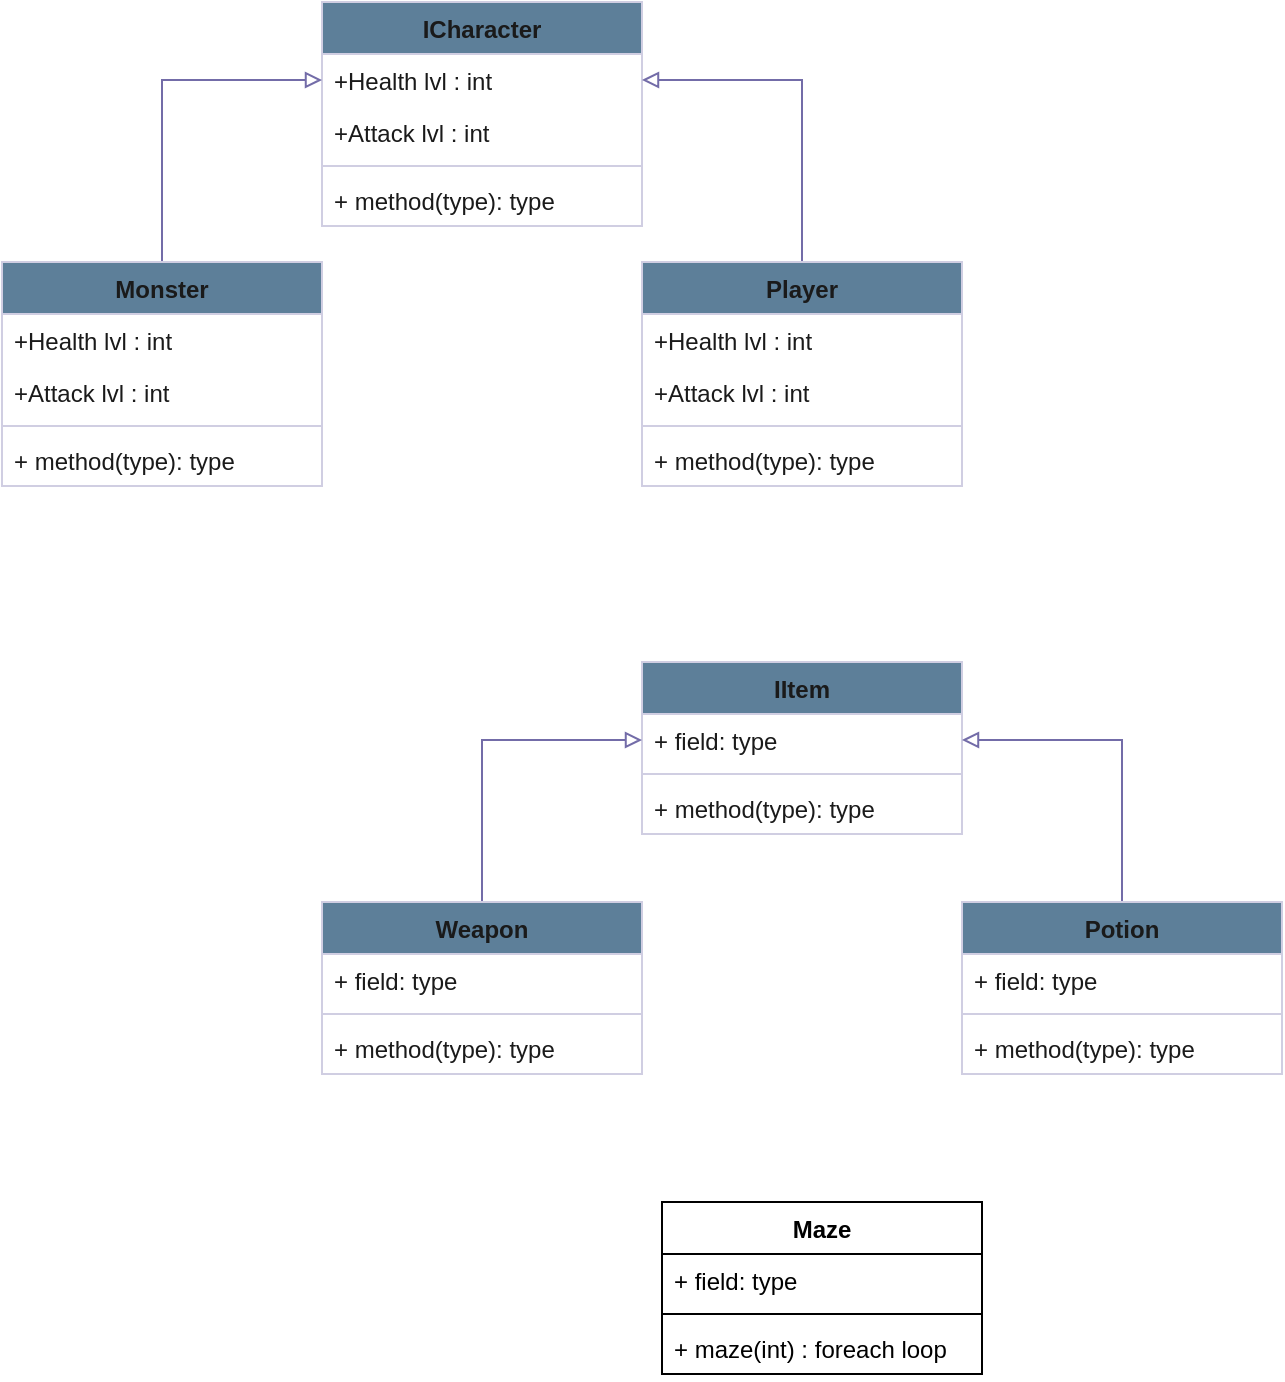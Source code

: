 <mxfile version="26.0.12">
  <diagram name="Page-1" id="-QKeQ_01-4eORr1xusL-">
    <mxGraphModel dx="1038" dy="729" grid="1" gridSize="10" guides="1" tooltips="1" connect="1" arrows="1" fold="1" page="1" pageScale="1" pageWidth="850" pageHeight="1100" math="0" shadow="0">
      <root>
        <mxCell id="0" />
        <mxCell id="1" parent="0" />
        <mxCell id="CzToM4taYe6zCgdrfMQN-1" value="ICharacter" style="swimlane;fontStyle=1;align=center;verticalAlign=top;childLayout=stackLayout;horizontal=1;startSize=26;horizontalStack=0;resizeParent=1;resizeParentMax=0;resizeLast=0;collapsible=1;marginBottom=0;whiteSpace=wrap;html=1;labelBackgroundColor=none;fillColor=#5D7F99;strokeColor=#D0CEE2;fontColor=#1A1A1A;" parent="1" vertex="1">
          <mxGeometry x="160" y="70" width="160" height="112" as="geometry" />
        </mxCell>
        <mxCell id="CzToM4taYe6zCgdrfMQN-2" value="+Health lvl : int" style="text;strokeColor=none;fillColor=none;align=left;verticalAlign=top;spacingLeft=4;spacingRight=4;overflow=hidden;rotatable=0;points=[[0,0.5],[1,0.5]];portConstraint=eastwest;whiteSpace=wrap;html=1;labelBackgroundColor=none;fontColor=#1A1A1A;" parent="CzToM4taYe6zCgdrfMQN-1" vertex="1">
          <mxGeometry y="26" width="160" height="26" as="geometry" />
        </mxCell>
        <mxCell id="KOA-XpjDc5GHCKDo_FUh-6" value="+Attack lvl : int" style="text;strokeColor=none;fillColor=none;align=left;verticalAlign=top;spacingLeft=4;spacingRight=4;overflow=hidden;rotatable=0;points=[[0,0.5],[1,0.5]];portConstraint=eastwest;whiteSpace=wrap;html=1;labelBackgroundColor=none;fontColor=#1A1A1A;" vertex="1" parent="CzToM4taYe6zCgdrfMQN-1">
          <mxGeometry y="52" width="160" height="26" as="geometry" />
        </mxCell>
        <mxCell id="CzToM4taYe6zCgdrfMQN-3" value="" style="line;strokeWidth=1;fillColor=none;align=left;verticalAlign=middle;spacingTop=-1;spacingLeft=3;spacingRight=3;rotatable=0;labelPosition=right;points=[];portConstraint=eastwest;strokeColor=#D0CEE2;labelBackgroundColor=none;fontColor=#1A1A1A;" parent="CzToM4taYe6zCgdrfMQN-1" vertex="1">
          <mxGeometry y="78" width="160" height="8" as="geometry" />
        </mxCell>
        <mxCell id="CzToM4taYe6zCgdrfMQN-4" value="+ method(type): type" style="text;strokeColor=none;fillColor=none;align=left;verticalAlign=top;spacingLeft=4;spacingRight=4;overflow=hidden;rotatable=0;points=[[0,0.5],[1,0.5]];portConstraint=eastwest;whiteSpace=wrap;html=1;labelBackgroundColor=none;fontColor=#1A1A1A;" parent="CzToM4taYe6zCgdrfMQN-1" vertex="1">
          <mxGeometry y="86" width="160" height="26" as="geometry" />
        </mxCell>
        <mxCell id="CzToM4taYe6zCgdrfMQN-33" style="edgeStyle=orthogonalEdgeStyle;rounded=0;orthogonalLoop=1;jettySize=auto;html=1;exitX=0.5;exitY=0;exitDx=0;exitDy=0;entryX=0;entryY=0.5;entryDx=0;entryDy=0;endArrow=block;endFill=0;labelBackgroundColor=none;strokeColor=#736CA8;fontColor=default;" parent="1" source="CzToM4taYe6zCgdrfMQN-5" target="CzToM4taYe6zCgdrfMQN-2" edge="1">
          <mxGeometry relative="1" as="geometry" />
        </mxCell>
        <mxCell id="CzToM4taYe6zCgdrfMQN-5" value="Monster" style="swimlane;fontStyle=1;align=center;verticalAlign=top;childLayout=stackLayout;horizontal=1;startSize=26;horizontalStack=0;resizeParent=1;resizeParentMax=0;resizeLast=0;collapsible=1;marginBottom=0;whiteSpace=wrap;html=1;labelBackgroundColor=none;fillColor=#5D7F99;strokeColor=#D0CEE2;fontColor=#1A1A1A;" parent="1" vertex="1">
          <mxGeometry y="200" width="160" height="112" as="geometry" />
        </mxCell>
        <mxCell id="CzToM4taYe6zCgdrfMQN-6" value="+Health lvl : int" style="text;strokeColor=none;fillColor=none;align=left;verticalAlign=top;spacingLeft=4;spacingRight=4;overflow=hidden;rotatable=0;points=[[0,0.5],[1,0.5]];portConstraint=eastwest;whiteSpace=wrap;html=1;labelBackgroundColor=none;fontColor=#1A1A1A;" parent="CzToM4taYe6zCgdrfMQN-5" vertex="1">
          <mxGeometry y="26" width="160" height="26" as="geometry" />
        </mxCell>
        <mxCell id="KOA-XpjDc5GHCKDo_FUh-8" value="+Attack lvl : int" style="text;strokeColor=none;fillColor=none;align=left;verticalAlign=top;spacingLeft=4;spacingRight=4;overflow=hidden;rotatable=0;points=[[0,0.5],[1,0.5]];portConstraint=eastwest;whiteSpace=wrap;html=1;labelBackgroundColor=none;fontColor=#1A1A1A;" vertex="1" parent="CzToM4taYe6zCgdrfMQN-5">
          <mxGeometry y="52" width="160" height="26" as="geometry" />
        </mxCell>
        <mxCell id="CzToM4taYe6zCgdrfMQN-7" value="" style="line;strokeWidth=1;fillColor=none;align=left;verticalAlign=middle;spacingTop=-1;spacingLeft=3;spacingRight=3;rotatable=0;labelPosition=right;points=[];portConstraint=eastwest;strokeColor=#D0CEE2;labelBackgroundColor=none;fontColor=#1A1A1A;" parent="CzToM4taYe6zCgdrfMQN-5" vertex="1">
          <mxGeometry y="78" width="160" height="8" as="geometry" />
        </mxCell>
        <mxCell id="CzToM4taYe6zCgdrfMQN-8" value="+ method(type): type" style="text;strokeColor=none;fillColor=none;align=left;verticalAlign=top;spacingLeft=4;spacingRight=4;overflow=hidden;rotatable=0;points=[[0,0.5],[1,0.5]];portConstraint=eastwest;whiteSpace=wrap;html=1;labelBackgroundColor=none;fontColor=#1A1A1A;" parent="CzToM4taYe6zCgdrfMQN-5" vertex="1">
          <mxGeometry y="86" width="160" height="26" as="geometry" />
        </mxCell>
        <mxCell id="CzToM4taYe6zCgdrfMQN-34" style="edgeStyle=orthogonalEdgeStyle;rounded=0;orthogonalLoop=1;jettySize=auto;html=1;exitX=0.5;exitY=0;exitDx=0;exitDy=0;entryX=1;entryY=0.5;entryDx=0;entryDy=0;endArrow=block;endFill=0;labelBackgroundColor=none;strokeColor=#736CA8;fontColor=default;" parent="1" source="CzToM4taYe6zCgdrfMQN-9" target="CzToM4taYe6zCgdrfMQN-2" edge="1">
          <mxGeometry relative="1" as="geometry" />
        </mxCell>
        <mxCell id="CzToM4taYe6zCgdrfMQN-9" value="Player" style="swimlane;fontStyle=1;align=center;verticalAlign=top;childLayout=stackLayout;horizontal=1;startSize=26;horizontalStack=0;resizeParent=1;resizeParentMax=0;resizeLast=0;collapsible=1;marginBottom=0;whiteSpace=wrap;html=1;labelBackgroundColor=none;fillColor=#5D7F99;strokeColor=#D0CEE2;fontColor=#1A1A1A;" parent="1" vertex="1">
          <mxGeometry x="320" y="200" width="160" height="112" as="geometry" />
        </mxCell>
        <mxCell id="CzToM4taYe6zCgdrfMQN-10" value="+Health lvl : int" style="text;strokeColor=none;fillColor=none;align=left;verticalAlign=top;spacingLeft=4;spacingRight=4;overflow=hidden;rotatable=0;points=[[0,0.5],[1,0.5]];portConstraint=eastwest;whiteSpace=wrap;html=1;labelBackgroundColor=none;fontColor=#1A1A1A;" parent="CzToM4taYe6zCgdrfMQN-9" vertex="1">
          <mxGeometry y="26" width="160" height="26" as="geometry" />
        </mxCell>
        <mxCell id="KOA-XpjDc5GHCKDo_FUh-7" value="+Attack lvl : int" style="text;strokeColor=none;fillColor=none;align=left;verticalAlign=top;spacingLeft=4;spacingRight=4;overflow=hidden;rotatable=0;points=[[0,0.5],[1,0.5]];portConstraint=eastwest;whiteSpace=wrap;html=1;labelBackgroundColor=none;fontColor=#1A1A1A;" vertex="1" parent="CzToM4taYe6zCgdrfMQN-9">
          <mxGeometry y="52" width="160" height="26" as="geometry" />
        </mxCell>
        <mxCell id="CzToM4taYe6zCgdrfMQN-11" value="" style="line;strokeWidth=1;fillColor=none;align=left;verticalAlign=middle;spacingTop=-1;spacingLeft=3;spacingRight=3;rotatable=0;labelPosition=right;points=[];portConstraint=eastwest;strokeColor=#D0CEE2;labelBackgroundColor=none;fontColor=#1A1A1A;" parent="CzToM4taYe6zCgdrfMQN-9" vertex="1">
          <mxGeometry y="78" width="160" height="8" as="geometry" />
        </mxCell>
        <mxCell id="CzToM4taYe6zCgdrfMQN-12" value="+ method(type): type" style="text;strokeColor=none;fillColor=none;align=left;verticalAlign=top;spacingLeft=4;spacingRight=4;overflow=hidden;rotatable=0;points=[[0,0.5],[1,0.5]];portConstraint=eastwest;whiteSpace=wrap;html=1;labelBackgroundColor=none;fontColor=#1A1A1A;" parent="CzToM4taYe6zCgdrfMQN-9" vertex="1">
          <mxGeometry y="86" width="160" height="26" as="geometry" />
        </mxCell>
        <mxCell id="CzToM4taYe6zCgdrfMQN-13" value="IItem" style="swimlane;fontStyle=1;align=center;verticalAlign=top;childLayout=stackLayout;horizontal=1;startSize=26;horizontalStack=0;resizeParent=1;resizeParentMax=0;resizeLast=0;collapsible=1;marginBottom=0;whiteSpace=wrap;html=1;labelBackgroundColor=none;fillColor=#5D7F99;strokeColor=#D0CEE2;fontColor=#1A1A1A;" parent="1" vertex="1">
          <mxGeometry x="320" y="400" width="160" height="86" as="geometry" />
        </mxCell>
        <mxCell id="CzToM4taYe6zCgdrfMQN-14" value="+ field: type" style="text;strokeColor=none;fillColor=none;align=left;verticalAlign=top;spacingLeft=4;spacingRight=4;overflow=hidden;rotatable=0;points=[[0,0.5],[1,0.5]];portConstraint=eastwest;whiteSpace=wrap;html=1;labelBackgroundColor=none;fontColor=#1A1A1A;" parent="CzToM4taYe6zCgdrfMQN-13" vertex="1">
          <mxGeometry y="26" width="160" height="26" as="geometry" />
        </mxCell>
        <mxCell id="CzToM4taYe6zCgdrfMQN-15" value="" style="line;strokeWidth=1;fillColor=none;align=left;verticalAlign=middle;spacingTop=-1;spacingLeft=3;spacingRight=3;rotatable=0;labelPosition=right;points=[];portConstraint=eastwest;strokeColor=#D0CEE2;labelBackgroundColor=none;fontColor=#1A1A1A;" parent="CzToM4taYe6zCgdrfMQN-13" vertex="1">
          <mxGeometry y="52" width="160" height="8" as="geometry" />
        </mxCell>
        <mxCell id="CzToM4taYe6zCgdrfMQN-16" value="+ method(type): type" style="text;strokeColor=none;fillColor=none;align=left;verticalAlign=top;spacingLeft=4;spacingRight=4;overflow=hidden;rotatable=0;points=[[0,0.5],[1,0.5]];portConstraint=eastwest;whiteSpace=wrap;html=1;labelBackgroundColor=none;fontColor=#1A1A1A;" parent="CzToM4taYe6zCgdrfMQN-13" vertex="1">
          <mxGeometry y="60" width="160" height="26" as="geometry" />
        </mxCell>
        <mxCell id="CzToM4taYe6zCgdrfMQN-35" style="edgeStyle=orthogonalEdgeStyle;rounded=0;orthogonalLoop=1;jettySize=auto;html=1;exitX=0.5;exitY=0;exitDx=0;exitDy=0;entryX=0;entryY=0.5;entryDx=0;entryDy=0;endArrow=block;endFill=0;labelBackgroundColor=none;strokeColor=#736CA8;fontColor=default;" parent="1" source="CzToM4taYe6zCgdrfMQN-17" target="CzToM4taYe6zCgdrfMQN-14" edge="1">
          <mxGeometry relative="1" as="geometry" />
        </mxCell>
        <mxCell id="CzToM4taYe6zCgdrfMQN-17" value="Weapon" style="swimlane;fontStyle=1;align=center;verticalAlign=top;childLayout=stackLayout;horizontal=1;startSize=26;horizontalStack=0;resizeParent=1;resizeParentMax=0;resizeLast=0;collapsible=1;marginBottom=0;whiteSpace=wrap;html=1;labelBackgroundColor=none;fillColor=#5D7F99;strokeColor=#D0CEE2;fontColor=#1A1A1A;" parent="1" vertex="1">
          <mxGeometry x="160" y="520" width="160" height="86" as="geometry" />
        </mxCell>
        <mxCell id="CzToM4taYe6zCgdrfMQN-18" value="+ field: type" style="text;strokeColor=none;fillColor=none;align=left;verticalAlign=top;spacingLeft=4;spacingRight=4;overflow=hidden;rotatable=0;points=[[0,0.5],[1,0.5]];portConstraint=eastwest;whiteSpace=wrap;html=1;labelBackgroundColor=none;fontColor=#1A1A1A;" parent="CzToM4taYe6zCgdrfMQN-17" vertex="1">
          <mxGeometry y="26" width="160" height="26" as="geometry" />
        </mxCell>
        <mxCell id="CzToM4taYe6zCgdrfMQN-19" value="" style="line;strokeWidth=1;fillColor=none;align=left;verticalAlign=middle;spacingTop=-1;spacingLeft=3;spacingRight=3;rotatable=0;labelPosition=right;points=[];portConstraint=eastwest;strokeColor=#D0CEE2;labelBackgroundColor=none;fontColor=#1A1A1A;" parent="CzToM4taYe6zCgdrfMQN-17" vertex="1">
          <mxGeometry y="52" width="160" height="8" as="geometry" />
        </mxCell>
        <mxCell id="CzToM4taYe6zCgdrfMQN-20" value="+ method(type): type" style="text;strokeColor=none;fillColor=none;align=left;verticalAlign=top;spacingLeft=4;spacingRight=4;overflow=hidden;rotatable=0;points=[[0,0.5],[1,0.5]];portConstraint=eastwest;whiteSpace=wrap;html=1;labelBackgroundColor=none;fontColor=#1A1A1A;" parent="CzToM4taYe6zCgdrfMQN-17" vertex="1">
          <mxGeometry y="60" width="160" height="26" as="geometry" />
        </mxCell>
        <mxCell id="CzToM4taYe6zCgdrfMQN-36" style="edgeStyle=orthogonalEdgeStyle;rounded=0;orthogonalLoop=1;jettySize=auto;html=1;exitX=0.5;exitY=0;exitDx=0;exitDy=0;entryX=1;entryY=0.5;entryDx=0;entryDy=0;endArrow=block;endFill=0;labelBackgroundColor=none;strokeColor=#736CA8;fontColor=default;" parent="1" source="CzToM4taYe6zCgdrfMQN-21" target="CzToM4taYe6zCgdrfMQN-14" edge="1">
          <mxGeometry relative="1" as="geometry" />
        </mxCell>
        <mxCell id="CzToM4taYe6zCgdrfMQN-21" value="Potion" style="swimlane;fontStyle=1;align=center;verticalAlign=top;childLayout=stackLayout;horizontal=1;startSize=26;horizontalStack=0;resizeParent=1;resizeParentMax=0;resizeLast=0;collapsible=1;marginBottom=0;whiteSpace=wrap;html=1;labelBackgroundColor=none;fillColor=#5D7F99;strokeColor=#D0CEE2;fontColor=#1A1A1A;" parent="1" vertex="1">
          <mxGeometry x="480" y="520" width="160" height="86" as="geometry" />
        </mxCell>
        <mxCell id="CzToM4taYe6zCgdrfMQN-22" value="+ field: type" style="text;strokeColor=none;fillColor=none;align=left;verticalAlign=top;spacingLeft=4;spacingRight=4;overflow=hidden;rotatable=0;points=[[0,0.5],[1,0.5]];portConstraint=eastwest;whiteSpace=wrap;html=1;labelBackgroundColor=none;fontColor=#1A1A1A;" parent="CzToM4taYe6zCgdrfMQN-21" vertex="1">
          <mxGeometry y="26" width="160" height="26" as="geometry" />
        </mxCell>
        <mxCell id="CzToM4taYe6zCgdrfMQN-23" value="" style="line;strokeWidth=1;fillColor=none;align=left;verticalAlign=middle;spacingTop=-1;spacingLeft=3;spacingRight=3;rotatable=0;labelPosition=right;points=[];portConstraint=eastwest;strokeColor=#D0CEE2;labelBackgroundColor=none;fontColor=#1A1A1A;" parent="CzToM4taYe6zCgdrfMQN-21" vertex="1">
          <mxGeometry y="52" width="160" height="8" as="geometry" />
        </mxCell>
        <mxCell id="CzToM4taYe6zCgdrfMQN-24" value="+ method(type): type" style="text;strokeColor=none;fillColor=none;align=left;verticalAlign=top;spacingLeft=4;spacingRight=4;overflow=hidden;rotatable=0;points=[[0,0.5],[1,0.5]];portConstraint=eastwest;whiteSpace=wrap;html=1;labelBackgroundColor=none;fontColor=#1A1A1A;" parent="CzToM4taYe6zCgdrfMQN-21" vertex="1">
          <mxGeometry y="60" width="160" height="26" as="geometry" />
        </mxCell>
        <mxCell id="KOA-XpjDc5GHCKDo_FUh-1" value="Maze" style="swimlane;fontStyle=1;align=center;verticalAlign=top;childLayout=stackLayout;horizontal=1;startSize=26;horizontalStack=0;resizeParent=1;resizeParentMax=0;resizeLast=0;collapsible=1;marginBottom=0;whiteSpace=wrap;html=1;" vertex="1" parent="1">
          <mxGeometry x="330" y="670" width="160" height="86" as="geometry" />
        </mxCell>
        <mxCell id="KOA-XpjDc5GHCKDo_FUh-2" value="+ field: type" style="text;strokeColor=none;fillColor=none;align=left;verticalAlign=top;spacingLeft=4;spacingRight=4;overflow=hidden;rotatable=0;points=[[0,0.5],[1,0.5]];portConstraint=eastwest;whiteSpace=wrap;html=1;" vertex="1" parent="KOA-XpjDc5GHCKDo_FUh-1">
          <mxGeometry y="26" width="160" height="26" as="geometry" />
        </mxCell>
        <mxCell id="KOA-XpjDc5GHCKDo_FUh-3" value="" style="line;strokeWidth=1;fillColor=none;align=left;verticalAlign=middle;spacingTop=-1;spacingLeft=3;spacingRight=3;rotatable=0;labelPosition=right;points=[];portConstraint=eastwest;strokeColor=inherit;" vertex="1" parent="KOA-XpjDc5GHCKDo_FUh-1">
          <mxGeometry y="52" width="160" height="8" as="geometry" />
        </mxCell>
        <mxCell id="KOA-XpjDc5GHCKDo_FUh-4" value="+ maze(int) : foreach loop" style="text;strokeColor=none;fillColor=none;align=left;verticalAlign=top;spacingLeft=4;spacingRight=4;overflow=hidden;rotatable=0;points=[[0,0.5],[1,0.5]];portConstraint=eastwest;whiteSpace=wrap;html=1;" vertex="1" parent="KOA-XpjDc5GHCKDo_FUh-1">
          <mxGeometry y="60" width="160" height="26" as="geometry" />
        </mxCell>
      </root>
    </mxGraphModel>
  </diagram>
</mxfile>
